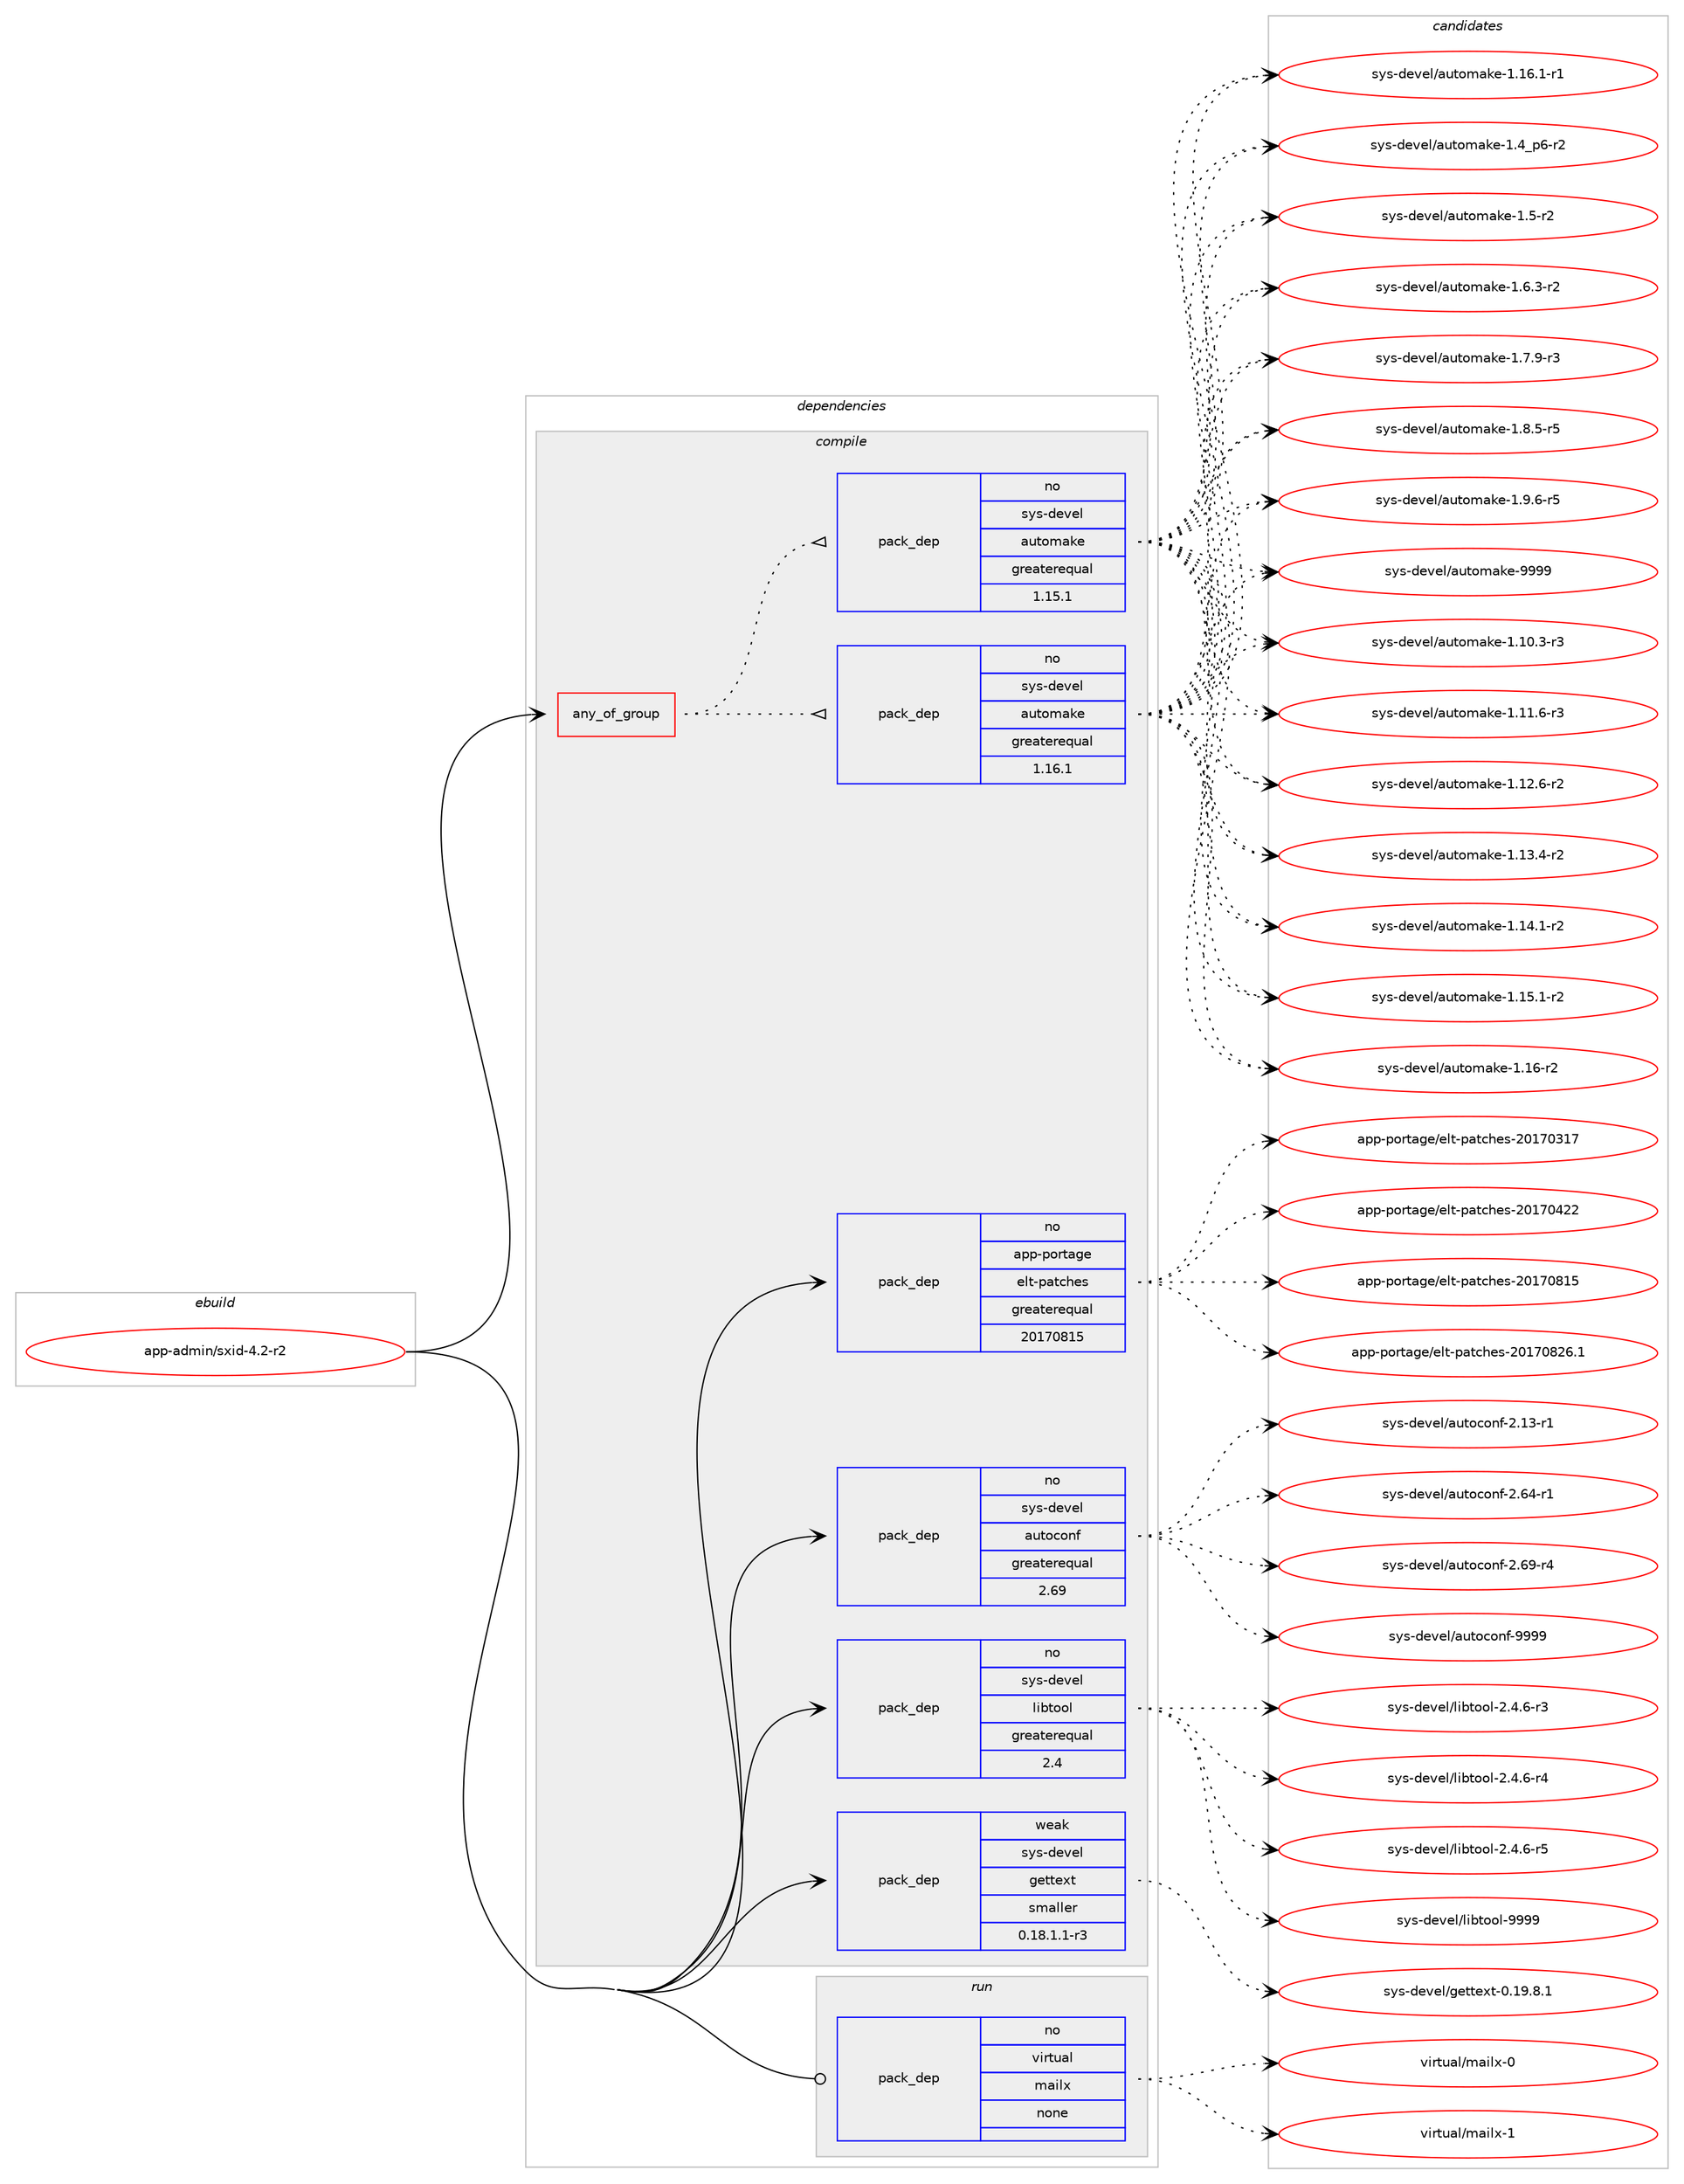 digraph prolog {

# *************
# Graph options
# *************

newrank=true;
concentrate=true;
compound=true;
graph [rankdir=LR,fontname=Helvetica,fontsize=10,ranksep=1.5];#, ranksep=2.5, nodesep=0.2];
edge  [arrowhead=vee];
node  [fontname=Helvetica,fontsize=10];

# **********
# The ebuild
# **********

subgraph cluster_leftcol {
color=gray;
rank=same;
label=<<i>ebuild</i>>;
id [label="app-admin/sxid-4.2-r2", color=red, width=4, href="../app-admin/sxid-4.2-r2.svg"];
}

# ****************
# The dependencies
# ****************

subgraph cluster_midcol {
color=gray;
label=<<i>dependencies</i>>;
subgraph cluster_compile {
fillcolor="#eeeeee";
style=filled;
label=<<i>compile</i>>;
subgraph any19156 {
dependency1269627 [label=<<TABLE BORDER="0" CELLBORDER="1" CELLSPACING="0" CELLPADDING="4"><TR><TD CELLPADDING="10">any_of_group</TD></TR></TABLE>>, shape=none, color=red];subgraph pack903891 {
dependency1269628 [label=<<TABLE BORDER="0" CELLBORDER="1" CELLSPACING="0" CELLPADDING="4" WIDTH="220"><TR><TD ROWSPAN="6" CELLPADDING="30">pack_dep</TD></TR><TR><TD WIDTH="110">no</TD></TR><TR><TD>sys-devel</TD></TR><TR><TD>automake</TD></TR><TR><TD>greaterequal</TD></TR><TR><TD>1.16.1</TD></TR></TABLE>>, shape=none, color=blue];
}
dependency1269627:e -> dependency1269628:w [weight=20,style="dotted",arrowhead="oinv"];
subgraph pack903892 {
dependency1269629 [label=<<TABLE BORDER="0" CELLBORDER="1" CELLSPACING="0" CELLPADDING="4" WIDTH="220"><TR><TD ROWSPAN="6" CELLPADDING="30">pack_dep</TD></TR><TR><TD WIDTH="110">no</TD></TR><TR><TD>sys-devel</TD></TR><TR><TD>automake</TD></TR><TR><TD>greaterequal</TD></TR><TR><TD>1.15.1</TD></TR></TABLE>>, shape=none, color=blue];
}
dependency1269627:e -> dependency1269629:w [weight=20,style="dotted",arrowhead="oinv"];
}
id:e -> dependency1269627:w [weight=20,style="solid",arrowhead="vee"];
subgraph pack903893 {
dependency1269630 [label=<<TABLE BORDER="0" CELLBORDER="1" CELLSPACING="0" CELLPADDING="4" WIDTH="220"><TR><TD ROWSPAN="6" CELLPADDING="30">pack_dep</TD></TR><TR><TD WIDTH="110">no</TD></TR><TR><TD>app-portage</TD></TR><TR><TD>elt-patches</TD></TR><TR><TD>greaterequal</TD></TR><TR><TD>20170815</TD></TR></TABLE>>, shape=none, color=blue];
}
id:e -> dependency1269630:w [weight=20,style="solid",arrowhead="vee"];
subgraph pack903894 {
dependency1269631 [label=<<TABLE BORDER="0" CELLBORDER="1" CELLSPACING="0" CELLPADDING="4" WIDTH="220"><TR><TD ROWSPAN="6" CELLPADDING="30">pack_dep</TD></TR><TR><TD WIDTH="110">no</TD></TR><TR><TD>sys-devel</TD></TR><TR><TD>autoconf</TD></TR><TR><TD>greaterequal</TD></TR><TR><TD>2.69</TD></TR></TABLE>>, shape=none, color=blue];
}
id:e -> dependency1269631:w [weight=20,style="solid",arrowhead="vee"];
subgraph pack903895 {
dependency1269632 [label=<<TABLE BORDER="0" CELLBORDER="1" CELLSPACING="0" CELLPADDING="4" WIDTH="220"><TR><TD ROWSPAN="6" CELLPADDING="30">pack_dep</TD></TR><TR><TD WIDTH="110">no</TD></TR><TR><TD>sys-devel</TD></TR><TR><TD>libtool</TD></TR><TR><TD>greaterequal</TD></TR><TR><TD>2.4</TD></TR></TABLE>>, shape=none, color=blue];
}
id:e -> dependency1269632:w [weight=20,style="solid",arrowhead="vee"];
subgraph pack903896 {
dependency1269633 [label=<<TABLE BORDER="0" CELLBORDER="1" CELLSPACING="0" CELLPADDING="4" WIDTH="220"><TR><TD ROWSPAN="6" CELLPADDING="30">pack_dep</TD></TR><TR><TD WIDTH="110">weak</TD></TR><TR><TD>sys-devel</TD></TR><TR><TD>gettext</TD></TR><TR><TD>smaller</TD></TR><TR><TD>0.18.1.1-r3</TD></TR></TABLE>>, shape=none, color=blue];
}
id:e -> dependency1269633:w [weight=20,style="solid",arrowhead="vee"];
}
subgraph cluster_compileandrun {
fillcolor="#eeeeee";
style=filled;
label=<<i>compile and run</i>>;
}
subgraph cluster_run {
fillcolor="#eeeeee";
style=filled;
label=<<i>run</i>>;
subgraph pack903897 {
dependency1269634 [label=<<TABLE BORDER="0" CELLBORDER="1" CELLSPACING="0" CELLPADDING="4" WIDTH="220"><TR><TD ROWSPAN="6" CELLPADDING="30">pack_dep</TD></TR><TR><TD WIDTH="110">no</TD></TR><TR><TD>virtual</TD></TR><TR><TD>mailx</TD></TR><TR><TD>none</TD></TR><TR><TD></TD></TR></TABLE>>, shape=none, color=blue];
}
id:e -> dependency1269634:w [weight=20,style="solid",arrowhead="odot"];
}
}

# **************
# The candidates
# **************

subgraph cluster_choices {
rank=same;
color=gray;
label=<<i>candidates</i>>;

subgraph choice903891 {
color=black;
nodesep=1;
choice11512111545100101118101108479711711611110997107101454946494846514511451 [label="sys-devel/automake-1.10.3-r3", color=red, width=4,href="../sys-devel/automake-1.10.3-r3.svg"];
choice11512111545100101118101108479711711611110997107101454946494946544511451 [label="sys-devel/automake-1.11.6-r3", color=red, width=4,href="../sys-devel/automake-1.11.6-r3.svg"];
choice11512111545100101118101108479711711611110997107101454946495046544511450 [label="sys-devel/automake-1.12.6-r2", color=red, width=4,href="../sys-devel/automake-1.12.6-r2.svg"];
choice11512111545100101118101108479711711611110997107101454946495146524511450 [label="sys-devel/automake-1.13.4-r2", color=red, width=4,href="../sys-devel/automake-1.13.4-r2.svg"];
choice11512111545100101118101108479711711611110997107101454946495246494511450 [label="sys-devel/automake-1.14.1-r2", color=red, width=4,href="../sys-devel/automake-1.14.1-r2.svg"];
choice11512111545100101118101108479711711611110997107101454946495346494511450 [label="sys-devel/automake-1.15.1-r2", color=red, width=4,href="../sys-devel/automake-1.15.1-r2.svg"];
choice1151211154510010111810110847971171161111099710710145494649544511450 [label="sys-devel/automake-1.16-r2", color=red, width=4,href="../sys-devel/automake-1.16-r2.svg"];
choice11512111545100101118101108479711711611110997107101454946495446494511449 [label="sys-devel/automake-1.16.1-r1", color=red, width=4,href="../sys-devel/automake-1.16.1-r1.svg"];
choice115121115451001011181011084797117116111109971071014549465295112544511450 [label="sys-devel/automake-1.4_p6-r2", color=red, width=4,href="../sys-devel/automake-1.4_p6-r2.svg"];
choice11512111545100101118101108479711711611110997107101454946534511450 [label="sys-devel/automake-1.5-r2", color=red, width=4,href="../sys-devel/automake-1.5-r2.svg"];
choice115121115451001011181011084797117116111109971071014549465446514511450 [label="sys-devel/automake-1.6.3-r2", color=red, width=4,href="../sys-devel/automake-1.6.3-r2.svg"];
choice115121115451001011181011084797117116111109971071014549465546574511451 [label="sys-devel/automake-1.7.9-r3", color=red, width=4,href="../sys-devel/automake-1.7.9-r3.svg"];
choice115121115451001011181011084797117116111109971071014549465646534511453 [label="sys-devel/automake-1.8.5-r5", color=red, width=4,href="../sys-devel/automake-1.8.5-r5.svg"];
choice115121115451001011181011084797117116111109971071014549465746544511453 [label="sys-devel/automake-1.9.6-r5", color=red, width=4,href="../sys-devel/automake-1.9.6-r5.svg"];
choice115121115451001011181011084797117116111109971071014557575757 [label="sys-devel/automake-9999", color=red, width=4,href="../sys-devel/automake-9999.svg"];
dependency1269628:e -> choice11512111545100101118101108479711711611110997107101454946494846514511451:w [style=dotted,weight="100"];
dependency1269628:e -> choice11512111545100101118101108479711711611110997107101454946494946544511451:w [style=dotted,weight="100"];
dependency1269628:e -> choice11512111545100101118101108479711711611110997107101454946495046544511450:w [style=dotted,weight="100"];
dependency1269628:e -> choice11512111545100101118101108479711711611110997107101454946495146524511450:w [style=dotted,weight="100"];
dependency1269628:e -> choice11512111545100101118101108479711711611110997107101454946495246494511450:w [style=dotted,weight="100"];
dependency1269628:e -> choice11512111545100101118101108479711711611110997107101454946495346494511450:w [style=dotted,weight="100"];
dependency1269628:e -> choice1151211154510010111810110847971171161111099710710145494649544511450:w [style=dotted,weight="100"];
dependency1269628:e -> choice11512111545100101118101108479711711611110997107101454946495446494511449:w [style=dotted,weight="100"];
dependency1269628:e -> choice115121115451001011181011084797117116111109971071014549465295112544511450:w [style=dotted,weight="100"];
dependency1269628:e -> choice11512111545100101118101108479711711611110997107101454946534511450:w [style=dotted,weight="100"];
dependency1269628:e -> choice115121115451001011181011084797117116111109971071014549465446514511450:w [style=dotted,weight="100"];
dependency1269628:e -> choice115121115451001011181011084797117116111109971071014549465546574511451:w [style=dotted,weight="100"];
dependency1269628:e -> choice115121115451001011181011084797117116111109971071014549465646534511453:w [style=dotted,weight="100"];
dependency1269628:e -> choice115121115451001011181011084797117116111109971071014549465746544511453:w [style=dotted,weight="100"];
dependency1269628:e -> choice115121115451001011181011084797117116111109971071014557575757:w [style=dotted,weight="100"];
}
subgraph choice903892 {
color=black;
nodesep=1;
choice11512111545100101118101108479711711611110997107101454946494846514511451 [label="sys-devel/automake-1.10.3-r3", color=red, width=4,href="../sys-devel/automake-1.10.3-r3.svg"];
choice11512111545100101118101108479711711611110997107101454946494946544511451 [label="sys-devel/automake-1.11.6-r3", color=red, width=4,href="../sys-devel/automake-1.11.6-r3.svg"];
choice11512111545100101118101108479711711611110997107101454946495046544511450 [label="sys-devel/automake-1.12.6-r2", color=red, width=4,href="../sys-devel/automake-1.12.6-r2.svg"];
choice11512111545100101118101108479711711611110997107101454946495146524511450 [label="sys-devel/automake-1.13.4-r2", color=red, width=4,href="../sys-devel/automake-1.13.4-r2.svg"];
choice11512111545100101118101108479711711611110997107101454946495246494511450 [label="sys-devel/automake-1.14.1-r2", color=red, width=4,href="../sys-devel/automake-1.14.1-r2.svg"];
choice11512111545100101118101108479711711611110997107101454946495346494511450 [label="sys-devel/automake-1.15.1-r2", color=red, width=4,href="../sys-devel/automake-1.15.1-r2.svg"];
choice1151211154510010111810110847971171161111099710710145494649544511450 [label="sys-devel/automake-1.16-r2", color=red, width=4,href="../sys-devel/automake-1.16-r2.svg"];
choice11512111545100101118101108479711711611110997107101454946495446494511449 [label="sys-devel/automake-1.16.1-r1", color=red, width=4,href="../sys-devel/automake-1.16.1-r1.svg"];
choice115121115451001011181011084797117116111109971071014549465295112544511450 [label="sys-devel/automake-1.4_p6-r2", color=red, width=4,href="../sys-devel/automake-1.4_p6-r2.svg"];
choice11512111545100101118101108479711711611110997107101454946534511450 [label="sys-devel/automake-1.5-r2", color=red, width=4,href="../sys-devel/automake-1.5-r2.svg"];
choice115121115451001011181011084797117116111109971071014549465446514511450 [label="sys-devel/automake-1.6.3-r2", color=red, width=4,href="../sys-devel/automake-1.6.3-r2.svg"];
choice115121115451001011181011084797117116111109971071014549465546574511451 [label="sys-devel/automake-1.7.9-r3", color=red, width=4,href="../sys-devel/automake-1.7.9-r3.svg"];
choice115121115451001011181011084797117116111109971071014549465646534511453 [label="sys-devel/automake-1.8.5-r5", color=red, width=4,href="../sys-devel/automake-1.8.5-r5.svg"];
choice115121115451001011181011084797117116111109971071014549465746544511453 [label="sys-devel/automake-1.9.6-r5", color=red, width=4,href="../sys-devel/automake-1.9.6-r5.svg"];
choice115121115451001011181011084797117116111109971071014557575757 [label="sys-devel/automake-9999", color=red, width=4,href="../sys-devel/automake-9999.svg"];
dependency1269629:e -> choice11512111545100101118101108479711711611110997107101454946494846514511451:w [style=dotted,weight="100"];
dependency1269629:e -> choice11512111545100101118101108479711711611110997107101454946494946544511451:w [style=dotted,weight="100"];
dependency1269629:e -> choice11512111545100101118101108479711711611110997107101454946495046544511450:w [style=dotted,weight="100"];
dependency1269629:e -> choice11512111545100101118101108479711711611110997107101454946495146524511450:w [style=dotted,weight="100"];
dependency1269629:e -> choice11512111545100101118101108479711711611110997107101454946495246494511450:w [style=dotted,weight="100"];
dependency1269629:e -> choice11512111545100101118101108479711711611110997107101454946495346494511450:w [style=dotted,weight="100"];
dependency1269629:e -> choice1151211154510010111810110847971171161111099710710145494649544511450:w [style=dotted,weight="100"];
dependency1269629:e -> choice11512111545100101118101108479711711611110997107101454946495446494511449:w [style=dotted,weight="100"];
dependency1269629:e -> choice115121115451001011181011084797117116111109971071014549465295112544511450:w [style=dotted,weight="100"];
dependency1269629:e -> choice11512111545100101118101108479711711611110997107101454946534511450:w [style=dotted,weight="100"];
dependency1269629:e -> choice115121115451001011181011084797117116111109971071014549465446514511450:w [style=dotted,weight="100"];
dependency1269629:e -> choice115121115451001011181011084797117116111109971071014549465546574511451:w [style=dotted,weight="100"];
dependency1269629:e -> choice115121115451001011181011084797117116111109971071014549465646534511453:w [style=dotted,weight="100"];
dependency1269629:e -> choice115121115451001011181011084797117116111109971071014549465746544511453:w [style=dotted,weight="100"];
dependency1269629:e -> choice115121115451001011181011084797117116111109971071014557575757:w [style=dotted,weight="100"];
}
subgraph choice903893 {
color=black;
nodesep=1;
choice97112112451121111141169710310147101108116451129711699104101115455048495548514955 [label="app-portage/elt-patches-20170317", color=red, width=4,href="../app-portage/elt-patches-20170317.svg"];
choice97112112451121111141169710310147101108116451129711699104101115455048495548525050 [label="app-portage/elt-patches-20170422", color=red, width=4,href="../app-portage/elt-patches-20170422.svg"];
choice97112112451121111141169710310147101108116451129711699104101115455048495548564953 [label="app-portage/elt-patches-20170815", color=red, width=4,href="../app-portage/elt-patches-20170815.svg"];
choice971121124511211111411697103101471011081164511297116991041011154550484955485650544649 [label="app-portage/elt-patches-20170826.1", color=red, width=4,href="../app-portage/elt-patches-20170826.1.svg"];
dependency1269630:e -> choice97112112451121111141169710310147101108116451129711699104101115455048495548514955:w [style=dotted,weight="100"];
dependency1269630:e -> choice97112112451121111141169710310147101108116451129711699104101115455048495548525050:w [style=dotted,weight="100"];
dependency1269630:e -> choice97112112451121111141169710310147101108116451129711699104101115455048495548564953:w [style=dotted,weight="100"];
dependency1269630:e -> choice971121124511211111411697103101471011081164511297116991041011154550484955485650544649:w [style=dotted,weight="100"];
}
subgraph choice903894 {
color=black;
nodesep=1;
choice1151211154510010111810110847971171161119911111010245504649514511449 [label="sys-devel/autoconf-2.13-r1", color=red, width=4,href="../sys-devel/autoconf-2.13-r1.svg"];
choice1151211154510010111810110847971171161119911111010245504654524511449 [label="sys-devel/autoconf-2.64-r1", color=red, width=4,href="../sys-devel/autoconf-2.64-r1.svg"];
choice1151211154510010111810110847971171161119911111010245504654574511452 [label="sys-devel/autoconf-2.69-r4", color=red, width=4,href="../sys-devel/autoconf-2.69-r4.svg"];
choice115121115451001011181011084797117116111991111101024557575757 [label="sys-devel/autoconf-9999", color=red, width=4,href="../sys-devel/autoconf-9999.svg"];
dependency1269631:e -> choice1151211154510010111810110847971171161119911111010245504649514511449:w [style=dotted,weight="100"];
dependency1269631:e -> choice1151211154510010111810110847971171161119911111010245504654524511449:w [style=dotted,weight="100"];
dependency1269631:e -> choice1151211154510010111810110847971171161119911111010245504654574511452:w [style=dotted,weight="100"];
dependency1269631:e -> choice115121115451001011181011084797117116111991111101024557575757:w [style=dotted,weight="100"];
}
subgraph choice903895 {
color=black;
nodesep=1;
choice1151211154510010111810110847108105981161111111084550465246544511451 [label="sys-devel/libtool-2.4.6-r3", color=red, width=4,href="../sys-devel/libtool-2.4.6-r3.svg"];
choice1151211154510010111810110847108105981161111111084550465246544511452 [label="sys-devel/libtool-2.4.6-r4", color=red, width=4,href="../sys-devel/libtool-2.4.6-r4.svg"];
choice1151211154510010111810110847108105981161111111084550465246544511453 [label="sys-devel/libtool-2.4.6-r5", color=red, width=4,href="../sys-devel/libtool-2.4.6-r5.svg"];
choice1151211154510010111810110847108105981161111111084557575757 [label="sys-devel/libtool-9999", color=red, width=4,href="../sys-devel/libtool-9999.svg"];
dependency1269632:e -> choice1151211154510010111810110847108105981161111111084550465246544511451:w [style=dotted,weight="100"];
dependency1269632:e -> choice1151211154510010111810110847108105981161111111084550465246544511452:w [style=dotted,weight="100"];
dependency1269632:e -> choice1151211154510010111810110847108105981161111111084550465246544511453:w [style=dotted,weight="100"];
dependency1269632:e -> choice1151211154510010111810110847108105981161111111084557575757:w [style=dotted,weight="100"];
}
subgraph choice903896 {
color=black;
nodesep=1;
choice1151211154510010111810110847103101116116101120116454846495746564649 [label="sys-devel/gettext-0.19.8.1", color=red, width=4,href="../sys-devel/gettext-0.19.8.1.svg"];
dependency1269633:e -> choice1151211154510010111810110847103101116116101120116454846495746564649:w [style=dotted,weight="100"];
}
subgraph choice903897 {
color=black;
nodesep=1;
choice1181051141161179710847109971051081204548 [label="virtual/mailx-0", color=red, width=4,href="../virtual/mailx-0.svg"];
choice1181051141161179710847109971051081204549 [label="virtual/mailx-1", color=red, width=4,href="../virtual/mailx-1.svg"];
dependency1269634:e -> choice1181051141161179710847109971051081204548:w [style=dotted,weight="100"];
dependency1269634:e -> choice1181051141161179710847109971051081204549:w [style=dotted,weight="100"];
}
}

}
